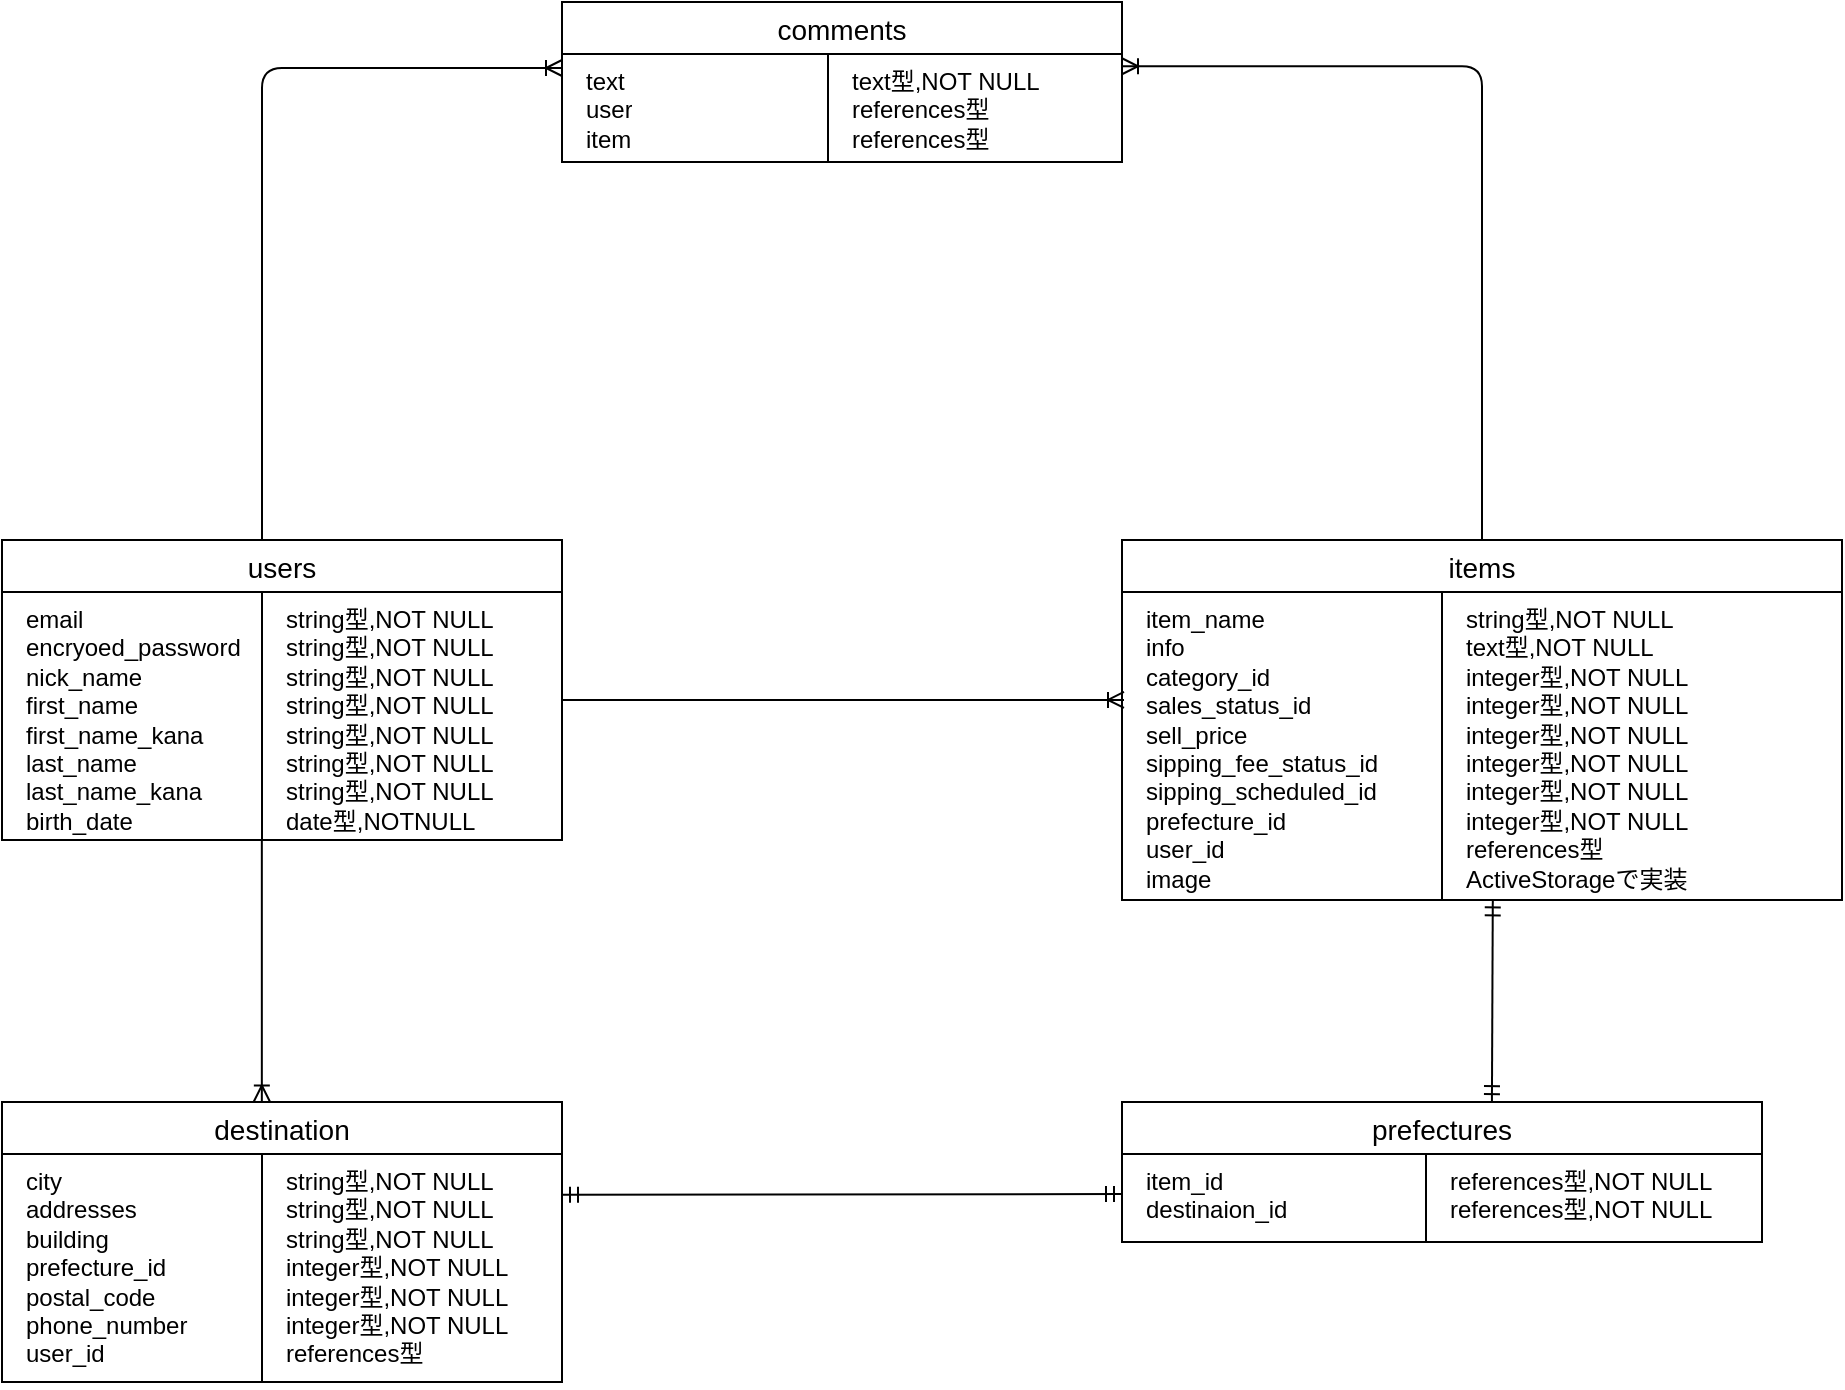 <mxfile>
    <diagram id="ogddLokqwQ5Bds4QSakk" name="ページ1">
        <mxGraphModel dx="104" dy="173" grid="1" gridSize="10" guides="1" tooltips="1" connect="1" arrows="1" fold="1" page="1" pageScale="1" pageWidth="827" pageHeight="1169" math="0" shadow="0">
            <root>
                <mxCell id="0"/>
                <mxCell id="1" parent="0"/>
                <mxCell id="69" value="users" style="swimlane;fontStyle=0;childLayout=stackLayout;horizontal=1;startSize=26;horizontalStack=0;resizeParent=1;resizeParentMax=0;resizeLast=0;collapsible=1;marginBottom=0;align=center;fontSize=14;swimlaneLine=1;" vertex="1" parent="1">
                    <mxGeometry x="120" y="359" width="280" height="150" as="geometry"/>
                </mxCell>
                <mxCell id="76" value="" style="shape=table;html=1;whiteSpace=wrap;startSize=0;container=1;collapsible=0;childLayout=tableLayout;" vertex="1" parent="69">
                    <mxGeometry y="26" width="280" height="124" as="geometry"/>
                </mxCell>
                <mxCell id="77" value="" style="shape=partialRectangle;html=1;whiteSpace=wrap;collapsible=0;dropTarget=0;pointerEvents=0;fillColor=none;top=0;left=0;bottom=0;right=0;points=[[0,0.5],[1,0.5]];portConstraint=eastwest;spacingLeft=2;" vertex="1" parent="76">
                    <mxGeometry width="280" height="124" as="geometry"/>
                </mxCell>
                <mxCell id="78" value="&lt;span style=&quot;&quot;&gt;email&lt;/span&gt;&lt;br style=&quot;padding: 0px; margin: 0px;&quot;&gt;&lt;span style=&quot;&quot;&gt;encryoed_password&lt;/span&gt;&lt;br style=&quot;padding: 0px; margin: 0px;&quot;&gt;&lt;span style=&quot;&quot;&gt;nick_name&lt;/span&gt;&lt;br style=&quot;padding: 0px; margin: 0px;&quot;&gt;&lt;span style=&quot;&quot;&gt;first_name&lt;/span&gt;&lt;br style=&quot;padding: 0px; margin: 0px;&quot;&gt;&lt;span style=&quot;&quot;&gt;first_name_kana&lt;/span&gt;&lt;br style=&quot;padding: 0px; margin: 0px;&quot;&gt;&lt;span style=&quot;&quot;&gt;last_name&lt;/span&gt;&lt;br style=&quot;padding: 0px; margin: 0px;&quot;&gt;&lt;span style=&quot;&quot;&gt;last_name_kana&lt;/span&gt;&lt;br style=&quot;padding: 0px; margin: 0px;&quot;&gt;&lt;span style=&quot;&quot;&gt;birth_date&lt;/span&gt;" style="shape=partialRectangle;html=1;whiteSpace=wrap;connectable=0;overflow=hidden;fillColor=none;top=0;left=0;bottom=0;right=0;align=left;spacingLeft=10;verticalAlign=top;" vertex="1" parent="77">
                    <mxGeometry width="130" height="124" as="geometry"/>
                </mxCell>
                <mxCell id="79" value="string型,NOT NULL&lt;br&gt;string型,NOT NULL&lt;br&gt;string型,NOT NULL&lt;br&gt;string型,NOT NULL&lt;br&gt;string型,NOT NULL&lt;br&gt;string型,NOT NULL&lt;br&gt;string型,NOT NULL&lt;br&gt;date型,NOTNULL" style="shape=partialRectangle;html=1;whiteSpace=wrap;connectable=0;overflow=hidden;fillColor=none;top=0;left=0;bottom=0;right=0;align=left;spacingLeft=10;verticalAlign=top;" vertex="1" parent="77">
                    <mxGeometry x="130" width="150" height="124" as="geometry"/>
                </mxCell>
                <mxCell id="80" value="items" style="swimlane;fontStyle=0;childLayout=stackLayout;horizontal=1;startSize=26;horizontalStack=0;resizeParent=1;resizeParentMax=0;resizeLast=0;collapsible=1;marginBottom=0;align=center;fontSize=14;swimlaneLine=1;" vertex="1" parent="1">
                    <mxGeometry x="680" y="359" width="360" height="160" as="geometry"/>
                </mxCell>
                <mxCell id="81" value="" style="shape=table;html=1;whiteSpace=wrap;startSize=0;container=1;collapsible=0;childLayout=tableLayout;" vertex="1" parent="1">
                    <mxGeometry x="680" y="385" width="360" height="154" as="geometry"/>
                </mxCell>
                <mxCell id="82" value="" style="shape=partialRectangle;html=1;whiteSpace=wrap;collapsible=0;dropTarget=0;pointerEvents=0;fillColor=none;top=0;left=0;bottom=0;right=0;points=[[0,0.5],[1,0.5]];portConstraint=eastwest;spacingLeft=2;" vertex="1" parent="81">
                    <mxGeometry width="360" height="154" as="geometry"/>
                </mxCell>
                <mxCell id="83" value="item_name&lt;br&gt;info&lt;br&gt;category_id&lt;br&gt;sales_status_id&lt;br&gt;sell_price&lt;br&gt;sipping_fee_status_id&lt;br&gt;sipping_scheduled_id&lt;br&gt;prefecture_id&lt;br&gt;user_id&lt;br&gt;image" style="shape=partialRectangle;html=1;whiteSpace=wrap;connectable=0;overflow=hidden;fillColor=none;top=0;left=0;bottom=0;right=0;align=left;spacingLeft=10;verticalAlign=top;" vertex="1" parent="82">
                    <mxGeometry width="160" height="154" as="geometry"/>
                </mxCell>
                <mxCell id="84" value="string型,NOT NULL&lt;br&gt;text型,NOT NULL&lt;br&gt;integer型,NOT NULL&lt;br&gt;integer型,NOT NULL&lt;br&gt;integer型,NOT NULL&lt;br&gt;integer型,NOT NULL&lt;br&gt;integer型,NOT NULL&lt;br&gt;integer型,NOT NULL&lt;br&gt;references型&lt;br&gt;ActiveStorageで実装" style="shape=partialRectangle;html=1;whiteSpace=wrap;connectable=0;overflow=hidden;fillColor=none;top=0;left=0;bottom=0;right=0;align=left;spacingLeft=10;verticalAlign=top;" vertex="1" parent="82">
                    <mxGeometry x="160" width="200" height="154" as="geometry"/>
                </mxCell>
                <mxCell id="85" value="destination" style="swimlane;fontStyle=0;childLayout=stackLayout;horizontal=1;startSize=26;horizontalStack=0;resizeParent=1;resizeParentMax=0;resizeLast=0;collapsible=1;marginBottom=0;align=center;fontSize=14;swimlaneLine=1;" vertex="1" parent="1">
                    <mxGeometry x="120" y="640" width="280" height="140" as="geometry"/>
                </mxCell>
                <mxCell id="86" value="" style="shape=table;html=1;whiteSpace=wrap;startSize=0;container=1;collapsible=0;childLayout=tableLayout;" vertex="1" parent="85">
                    <mxGeometry y="26" width="280" height="114" as="geometry"/>
                </mxCell>
                <mxCell id="87" value="" style="shape=partialRectangle;html=1;whiteSpace=wrap;collapsible=0;dropTarget=0;pointerEvents=0;fillColor=none;top=0;left=0;bottom=0;right=0;points=[[0,0.5],[1,0.5]];portConstraint=eastwest;spacingLeft=2;" vertex="1" parent="86">
                    <mxGeometry width="280" height="114" as="geometry"/>
                </mxCell>
                <mxCell id="88" value="city&lt;br style=&quot;padding: 0px ; margin: 0px&quot;&gt;addresses&lt;br&gt;building&lt;br&gt;prefecture_id&lt;br&gt;postal_code&lt;br style=&quot;padding: 0px ; margin: 0px&quot;&gt;phone_number&lt;span&gt;&lt;br&gt;user_id&lt;br&gt;&lt;/span&gt;&lt;span&gt;&lt;br&gt;&lt;br&gt;&lt;/span&gt;" style="shape=partialRectangle;html=1;whiteSpace=wrap;connectable=0;overflow=hidden;fillColor=none;top=0;left=0;bottom=0;right=0;align=left;spacingLeft=10;verticalAlign=top;" vertex="1" parent="87">
                    <mxGeometry width="130" height="114" as="geometry"/>
                </mxCell>
                <mxCell id="89" value="string型,NOT NULL&lt;br&gt;string型,NOT NULL&lt;br&gt;string型,NOT NULL&lt;br&gt;integer型,NOT NULL&lt;br&gt;integer型,NOT NULL&lt;br&gt;integer型,NOT NULL&lt;br&gt;references型" style="shape=partialRectangle;html=1;whiteSpace=wrap;connectable=0;overflow=hidden;fillColor=none;top=0;left=0;bottom=0;right=0;align=left;spacingLeft=10;verticalAlign=top;" vertex="1" parent="87">
                    <mxGeometry x="130" width="150" height="114" as="geometry"/>
                </mxCell>
                <mxCell id="90" value="prefectures" style="swimlane;fontStyle=0;childLayout=stackLayout;horizontal=1;startSize=26;horizontalStack=0;resizeParent=1;resizeParentMax=0;resizeLast=0;collapsible=1;marginBottom=0;align=center;fontSize=14;swimlaneLine=1;" vertex="1" parent="1">
                    <mxGeometry x="680" y="640" width="320" height="70" as="geometry"/>
                </mxCell>
                <mxCell id="91" value="" style="shape=table;html=1;whiteSpace=wrap;startSize=0;container=1;collapsible=0;childLayout=tableLayout;" vertex="1" parent="90">
                    <mxGeometry y="26" width="320" height="44" as="geometry"/>
                </mxCell>
                <mxCell id="92" value="" style="shape=partialRectangle;html=1;whiteSpace=wrap;collapsible=0;dropTarget=0;pointerEvents=0;fillColor=none;top=0;left=0;bottom=0;right=0;points=[[0,0.5],[1,0.5]];portConstraint=eastwest;spacingLeft=2;" vertex="1" parent="91">
                    <mxGeometry width="320" height="44" as="geometry"/>
                </mxCell>
                <mxCell id="93" value="&lt;span&gt;item_id&lt;br&gt;destinaion_id&lt;br&gt;&lt;/span&gt;" style="shape=partialRectangle;html=1;whiteSpace=wrap;connectable=0;overflow=hidden;fillColor=none;top=0;left=0;bottom=0;right=0;align=left;spacingLeft=10;verticalAlign=top;" vertex="1" parent="92">
                    <mxGeometry width="152" height="44" as="geometry"/>
                </mxCell>
                <mxCell id="94" value="references型,NOT NULL&lt;br&gt;references型,NOT NULL" style="shape=partialRectangle;html=1;whiteSpace=wrap;connectable=0;overflow=hidden;fillColor=none;top=0;left=0;bottom=0;right=0;align=left;spacingLeft=10;verticalAlign=top;" vertex="1" parent="92">
                    <mxGeometry x="152" width="168" height="44" as="geometry"/>
                </mxCell>
                <mxCell id="95" value="" style="fontSize=12;html=1;endArrow=ERoneToMany;" edge="1" parent="1">
                    <mxGeometry width="100" height="100" relative="1" as="geometry">
                        <mxPoint x="400" y="438.98" as="sourcePoint"/>
                        <mxPoint x="681" y="438.98" as="targetPoint"/>
                    </mxGeometry>
                </mxCell>
                <mxCell id="96" value="" style="fontSize=12;html=1;endArrow=ERoneToMany;elbow=vertical;exitX=0.464;exitY=1.001;exitDx=0;exitDy=0;exitPerimeter=0;entryX=0.464;entryY=-0.002;entryDx=0;entryDy=0;entryPerimeter=0;" edge="1" parent="1" source="76" target="85">
                    <mxGeometry width="100" height="100" relative="1" as="geometry">
                        <mxPoint x="240" y="569" as="sourcePoint"/>
                        <mxPoint x="249" y="630" as="targetPoint"/>
                    </mxGeometry>
                </mxCell>
                <mxCell id="97" value="" style="fontSize=12;html=1;endArrow=ERmandOne;startArrow=ERmandOne;exitX=1;exitY=0.179;exitDx=0;exitDy=0;exitPerimeter=0;entryX=0;entryY=0.455;entryDx=0;entryDy=0;entryPerimeter=0;" edge="1" parent="1" source="87" target="92">
                    <mxGeometry width="100" height="100" relative="1" as="geometry">
                        <mxPoint x="690" y="729" as="sourcePoint"/>
                        <mxPoint x="660" y="686" as="targetPoint"/>
                    </mxGeometry>
                </mxCell>
                <mxCell id="99" value="" style="fontSize=12;html=1;endArrow=ERmandOne;startArrow=ERmandOne;entryX=0.515;entryY=0.998;entryDx=0;entryDy=0;entryPerimeter=0;exitX=0.578;exitY=0.001;exitDx=0;exitDy=0;exitPerimeter=0;" edge="1" parent="1" source="90" target="82">
                    <mxGeometry width="100" height="100" relative="1" as="geometry">
                        <mxPoint x="940" y="670" as="sourcePoint"/>
                        <mxPoint x="938" y="538" as="targetPoint"/>
                    </mxGeometry>
                </mxCell>
                <mxCell id="102" value="comments" style="swimlane;fontStyle=0;childLayout=stackLayout;horizontal=1;startSize=26;horizontalStack=0;resizeParent=1;resizeParentMax=0;resizeLast=0;collapsible=1;marginBottom=0;align=center;fontSize=14;swimlaneLine=1;" vertex="1" parent="1">
                    <mxGeometry x="400" y="90" width="280" height="80" as="geometry"/>
                </mxCell>
                <mxCell id="103" value="" style="shape=table;html=1;whiteSpace=wrap;startSize=0;container=1;collapsible=0;childLayout=tableLayout;" vertex="1" parent="102">
                    <mxGeometry y="26" width="280" height="54" as="geometry"/>
                </mxCell>
                <mxCell id="104" value="" style="shape=partialRectangle;html=1;whiteSpace=wrap;collapsible=0;dropTarget=0;pointerEvents=0;fillColor=none;top=0;left=0;bottom=0;right=0;points=[[0,0.5],[1,0.5]];portConstraint=eastwest;spacingLeft=2;" vertex="1" parent="103">
                    <mxGeometry width="280" height="54" as="geometry"/>
                </mxCell>
                <mxCell id="105" value="&lt;span&gt;text&lt;br&gt;user&lt;br&gt;item&lt;br&gt;&lt;/span&gt;" style="shape=partialRectangle;html=1;whiteSpace=wrap;connectable=0;overflow=hidden;fillColor=none;top=0;left=0;bottom=0;right=0;align=left;spacingLeft=10;verticalAlign=top;" vertex="1" parent="104">
                    <mxGeometry width="133" height="54" as="geometry"/>
                </mxCell>
                <mxCell id="106" value="text型,NOT NULL&lt;br&gt;references型&lt;br&gt;references型" style="shape=partialRectangle;html=1;whiteSpace=wrap;connectable=0;overflow=hidden;fillColor=none;top=0;left=0;bottom=0;right=0;align=left;spacingLeft=10;verticalAlign=top;" vertex="1" parent="104">
                    <mxGeometry x="133" width="147" height="54" as="geometry"/>
                </mxCell>
                <mxCell id="107" value="" style="edgeStyle=orthogonalEdgeStyle;fontSize=12;html=1;endArrow=ERoneToMany;entryX=0;entryY=0.5;entryDx=0;entryDy=0;elbow=vertical;exitX=0.5;exitY=0;exitDx=0;exitDy=0;" edge="1" parent="1" source="80">
                    <mxGeometry width="100" height="100" relative="1" as="geometry">
                        <mxPoint x="830.08" y="385" as="sourcePoint"/>
                        <mxPoint x="680" y="122.124" as="targetPoint"/>
                        <Array as="points">
                            <mxPoint x="860" y="122"/>
                        </Array>
                    </mxGeometry>
                </mxCell>
                <mxCell id="108" value="" style="edgeStyle=orthogonalEdgeStyle;fontSize=12;html=1;endArrow=ERoneToMany;elbow=vertical;exitX=0.5;exitY=0;exitDx=0;exitDy=0;" edge="1" parent="1">
                    <mxGeometry width="100" height="100" relative="1" as="geometry">
                        <mxPoint x="250" y="359" as="sourcePoint"/>
                        <mxPoint x="400" y="123" as="targetPoint"/>
                        <Array as="points">
                            <mxPoint x="250" y="123"/>
                        </Array>
                    </mxGeometry>
                </mxCell>
            </root>
        </mxGraphModel>
    </diagram>
</mxfile>